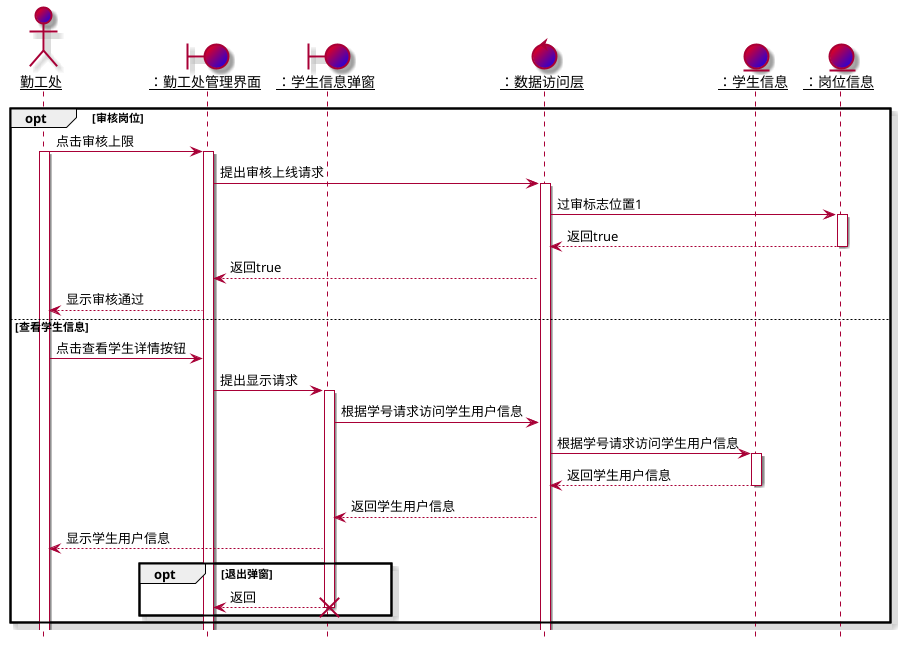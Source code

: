 @startuml  
skin rose
actor 勤工处 #Red/Blue
boundary "：勤工处管理界面" #Red/Blue
boundary "：学生信息弹窗" #Red/Blue
control "：数据访问层" #Red/Blue
entity "：学生信息" #Red/Blue
entity "：岗位信息" #Red/Blue
skinparam sequenceParticipant underline
hide footbox
opt 审核岗位
勤工处 -> "：勤工处管理界面" : 点击审核上限
activate 勤工处
activate "：勤工处管理界面"
"：勤工处管理界面" -> "：数据访问层" : 提出审核上线请求
activate "：数据访问层"
"：数据访问层" -> "：岗位信息" : 过审标志位置1
activate "：岗位信息"
"：岗位信息" --> "：数据访问层" : 返回true
deactivate "：岗位信息" 
"：数据访问层" --> "：勤工处管理界面" : 返回true
"：勤工处管理界面" --> "勤工处" : 显示审核通过
else 查看学生信息
勤工处 -> "：勤工处管理界面" : 点击查看学生详情按钮
"：勤工处管理界面" -> "：学生信息弹窗" : 提出显示请求
activate "：学生信息弹窗"

"：学生信息弹窗" -> "：数据访问层" : 根据学号请求访问学生用户信息

"：数据访问层" -> "：学生信息" : 根据学号请求访问学生用户信息

activate "：学生信息"
"：学生信息" --> "：数据访问层" : 返回学生用户信息
deactivate "：学生信息"

"：数据访问层" --> "：学生信息弹窗" : 返回学生用户信息

"：学生信息弹窗" --> "勤工处" : 显示学生用户信息

opt 退出弹窗
"：学生信息弹窗" --> "：勤工处管理界面" : 返回
destroy "：学生信息弹窗"
end

end
@enduml
